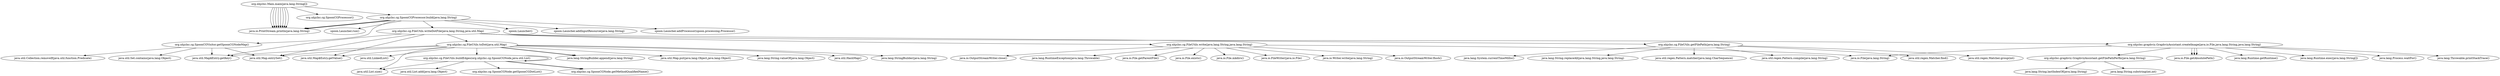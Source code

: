 digraph "org.nhjclxc.Main.main(java.lang.String[])" {
"org.nhjclxc.Main.main(java.lang.String[])" -> "java.io.PrintStream.println(java.lang.String)";

"org.nhjclxc.Main.main(java.lang.String[])" -> "java.io.PrintStream.println(java.lang.String)";

"org.nhjclxc.Main.main(java.lang.String[])" -> "java.io.PrintStream.println(java.lang.String)";

"org.nhjclxc.Main.main(java.lang.String[])" -> "java.io.PrintStream.println(java.lang.String)";

"org.nhjclxc.Main.main(java.lang.String[])" -> "java.io.PrintStream.println(java.lang.String)";

"org.nhjclxc.Main.main(java.lang.String[])" -> "java.io.PrintStream.println(java.lang.String)";

"org.nhjclxc.Main.main(java.lang.String[])" -> "org.nhjclxc.cg.SpoonCGProcessor()";

"org.nhjclxc.Main.main(java.lang.String[])" -> "java.io.PrintStream.println(java.lang.String)";

"org.nhjclxc.Main.main(java.lang.String[])" -> "java.io.PrintStream.println(java.lang.String)";

"org.nhjclxc.cg.SpoonCGProcessor.build(java.lang.String)" -> "spoon.Launcher()";

"org.nhjclxc.cg.SpoonCGProcessor.build(java.lang.String)" -> "spoon.Launcher.addInputResource(java.lang.String)";

"org.nhjclxc.cg.SpoonCGProcessor.build(java.lang.String)" -> "spoon.Launcher.addProcessor(spoon.processing.Processor)";

"org.nhjclxc.cg.SpoonCGProcessor.build(java.lang.String)" -> "spoon.Launcher.run()";

"org.nhjclxc.cg.SpoonCGVisitor.getSpoonCGNodeMap()" -> "java.util.Collection.removeIf(java.util.function.Predicate)";

"org.nhjclxc.cg.SpoonCGVisitor.getSpoonCGNodeMap()" -> "java.util.Map.entrySet()";

"org.nhjclxc.cg.SpoonCGVisitor.getSpoonCGNodeMap()" -> "java.util.Set.contains(java.lang.Object)";

"org.nhjclxc.cg.SpoonCGVisitor.getSpoonCGNodeMap()" -> "java.util.Map$Entry.getKey()";

"org.nhjclxc.cg.SpoonCGProcessor.build(java.lang.String)" -> "org.nhjclxc.cg.SpoonCGVisitor.getSpoonCGNodeMap()";

"org.nhjclxc.cg.FileUtils.toDot(java.util.Map)" -> "java.util.HashMap()";

"org.nhjclxc.cg.FileUtils.toDot(java.util.Map)" -> "java.util.Map.entrySet()";

"org.nhjclxc.cg.FileUtils.toDot(java.util.Map)" -> "java.util.Map$Entry.getKey()";

"org.nhjclxc.cg.FileUtils.toDot(java.util.Map)" -> "java.util.Map$Entry.getValue()";

"org.nhjclxc.cg.FileUtils.toDot(java.util.Map)" -> "java.lang.StringBuilder(java.lang.String)";

"org.nhjclxc.cg.FileUtils.toDot(java.util.Map)" -> "java.util.LinkedList()";

"org.nhjclxc.cg.FileUtils.buildEdges(org.nhjclxc.cg.SpoonCGNode,java.util.List)" -> "org.nhjclxc.cg.SpoonCGNode.getSpoonCGDotList()";

"org.nhjclxc.cg.FileUtils.buildEdges(org.nhjclxc.cg.SpoonCGNode,java.util.List)" -> "java.util.List.size()";

"org.nhjclxc.cg.FileUtils.buildEdges(org.nhjclxc.cg.SpoonCGNode,java.util.List)" -> "org.nhjclxc.cg.SpoonCGNode.getMethodQualifiedName()";

"org.nhjclxc.cg.FileUtils.buildEdges(org.nhjclxc.cg.SpoonCGNode,java.util.List)" -> "org.nhjclxc.cg.SpoonCGNode.getMethodQualifiedName()";

"org.nhjclxc.cg.FileUtils.buildEdges(org.nhjclxc.cg.SpoonCGNode,java.util.List)" -> "org.nhjclxc.cg.FileUtils.buildEdges(org.nhjclxc.cg.SpoonCGNode,java.util.List)";

"org.nhjclxc.cg.FileUtils.buildEdges(org.nhjclxc.cg.SpoonCGNode,java.util.List)" -> "java.util.List.add(java.lang.Object)";

"org.nhjclxc.cg.FileUtils.toDot(java.util.Map)" -> "org.nhjclxc.cg.FileUtils.buildEdges(org.nhjclxc.cg.SpoonCGNode,java.util.List)";

"org.nhjclxc.cg.FileUtils.toDot(java.util.Map)" -> "java.util.List.size()";

"org.nhjclxc.cg.FileUtils.toDot(java.util.Map)" -> "java.lang.StringBuilder.append(java.lang.String)";

"org.nhjclxc.cg.FileUtils.toDot(java.util.Map)" -> "java.lang.StringBuilder.append(java.lang.String)";

"org.nhjclxc.cg.FileUtils.toDot(java.util.Map)" -> "java.util.Map.put(java.lang.Object,java.lang.Object)";

"org.nhjclxc.cg.FileUtils.toDot(java.util.Map)" -> "java.lang.String.valueOf(java.lang.Object)";

"org.nhjclxc.cg.FileUtils.writeDotFile(java.lang.String,java.util.Map)" -> "org.nhjclxc.cg.FileUtils.toDot(java.util.Map)";

"org.nhjclxc.cg.FileUtils.writeDotFile(java.lang.String,java.util.Map)" -> "java.util.Map.entrySet()";

"org.nhjclxc.cg.FileUtils.writeDotFile(java.lang.String,java.util.Map)" -> "java.util.Map$Entry.getKey()";

"org.nhjclxc.cg.FileUtils.writeDotFile(java.lang.String,java.util.Map)" -> "java.util.Map$Entry.getValue()";

"org.nhjclxc.cg.FileUtils.write(java.lang.String,java.lang.String)" -> "java.io.File(java.lang.String)";

"org.nhjclxc.cg.FileUtils.write(java.lang.String,java.lang.String)" -> "java.io.File.getParentFile()";

"org.nhjclxc.cg.FileUtils.write(java.lang.String,java.lang.String)" -> "java.io.File.exists()";

"org.nhjclxc.cg.FileUtils.write(java.lang.String,java.lang.String)" -> "java.io.File.mkdirs()";

"org.nhjclxc.cg.FileUtils.write(java.lang.String,java.lang.String)" -> "java.io.FileWriter(java.io.File)";

"org.nhjclxc.cg.FileUtils.write(java.lang.String,java.lang.String)" -> "java.io.Writer.write(java.lang.String)";

"org.nhjclxc.cg.FileUtils.write(java.lang.String,java.lang.String)" -> "java.io.OutputStreamWriter.flush()";

"org.nhjclxc.cg.FileUtils.write(java.lang.String,java.lang.String)" -> "java.io.OutputStreamWriter.close()";

"org.nhjclxc.cg.FileUtils.write(java.lang.String,java.lang.String)" -> "java.lang.RuntimeException(java.lang.Throwable)";

"org.nhjclxc.cg.FileUtils.writeDotFile(java.lang.String,java.util.Map)" -> "org.nhjclxc.cg.FileUtils.write(java.lang.String,java.lang.String)";

"org.nhjclxc.cg.FileUtils.getFilePath(java.lang.String)" -> "java.util.regex.Pattern.matcher(java.lang.CharSequence)";

"org.nhjclxc.cg.FileUtils.getFilePath(java.lang.String)" -> "java.util.regex.Pattern.compile(java.lang.String)";

"org.nhjclxc.cg.FileUtils.getFilePath(java.lang.String)" -> "java.util.regex.Matcher.find()";

"org.nhjclxc.cg.FileUtils.getFilePath(java.lang.String)" -> "java.util.regex.Matcher.group(int)";

"org.nhjclxc.cg.FileUtils.getFilePath(java.lang.String)" -> "java.lang.System.currentTimeMillis()";

"org.nhjclxc.cg.FileUtils.getFilePath(java.lang.String)" -> "java.lang.String.replaceAll(java.lang.String,java.lang.String)";

"org.nhjclxc.cg.FileUtils.writeDotFile(java.lang.String,java.util.Map)" -> "org.nhjclxc.cg.FileUtils.getFilePath(java.lang.String)";

"org.nhjclxc.graphviz.GraphvizAssistant.getFilePathPerfix(java.lang.String)" -> "java.lang.String.lastIndexOf(java.lang.String)";

"org.nhjclxc.graphviz.GraphvizAssistant.getFilePathPerfix(java.lang.String)" -> "java.lang.String.substring(int,int)";

"org.nhjclxc.graphviz.GraphvizAssistant.createImage(java.io.File,java.lang.String,java.lang.String)" -> "org.nhjclxc.graphviz.GraphvizAssistant.getFilePathPerfix(java.lang.String)";

"org.nhjclxc.graphviz.GraphvizAssistant.createImage(java.io.File,java.lang.String,java.lang.String)" -> "java.io.File.getAbsolutePath()";

"org.nhjclxc.graphviz.GraphvizAssistant.createImage(java.io.File,java.lang.String,java.lang.String)" -> "java.io.File(java.lang.String)";

"org.nhjclxc.graphviz.GraphvizAssistant.createImage(java.io.File,java.lang.String,java.lang.String)" -> "java.lang.Runtime.getRuntime()";

"org.nhjclxc.graphviz.GraphvizAssistant.createImage(java.io.File,java.lang.String,java.lang.String)" -> "java.io.File.getAbsolutePath()";

"org.nhjclxc.graphviz.GraphvizAssistant.createImage(java.io.File,java.lang.String,java.lang.String)" -> "java.io.File.getAbsolutePath()";

"org.nhjclxc.graphviz.GraphvizAssistant.createImage(java.io.File,java.lang.String,java.lang.String)" -> "java.lang.Runtime.exec(java.lang.String[])";

"org.nhjclxc.graphviz.GraphvizAssistant.createImage(java.io.File,java.lang.String,java.lang.String)" -> "java.lang.Process.waitFor()";

"org.nhjclxc.graphviz.GraphvizAssistant.createImage(java.io.File,java.lang.String,java.lang.String)" -> "java.lang.Throwable.printStackTrace()";

"org.nhjclxc.cg.FileUtils.writeDotFile(java.lang.String,java.util.Map)" -> "org.nhjclxc.graphviz.GraphvizAssistant.createImage(java.io.File,java.lang.String,java.lang.String)";

"org.nhjclxc.cg.SpoonCGProcessor.build(java.lang.String)" -> "org.nhjclxc.cg.FileUtils.writeDotFile(java.lang.String,java.util.Map)";

"org.nhjclxc.cg.SpoonCGProcessor.build(java.lang.String)" -> "java.io.PrintStream.println(java.lang.String)";

"org.nhjclxc.cg.SpoonCGProcessor.build(java.lang.String)" -> "java.io.PrintStream.println(java.lang.String)";

"org.nhjclxc.cg.SpoonCGProcessor.build(java.lang.String)" -> "java.io.PrintStream.println(java.lang.String)";

"org.nhjclxc.Main.main(java.lang.String[])" -> "org.nhjclxc.cg.SpoonCGProcessor.build(java.lang.String)";

}